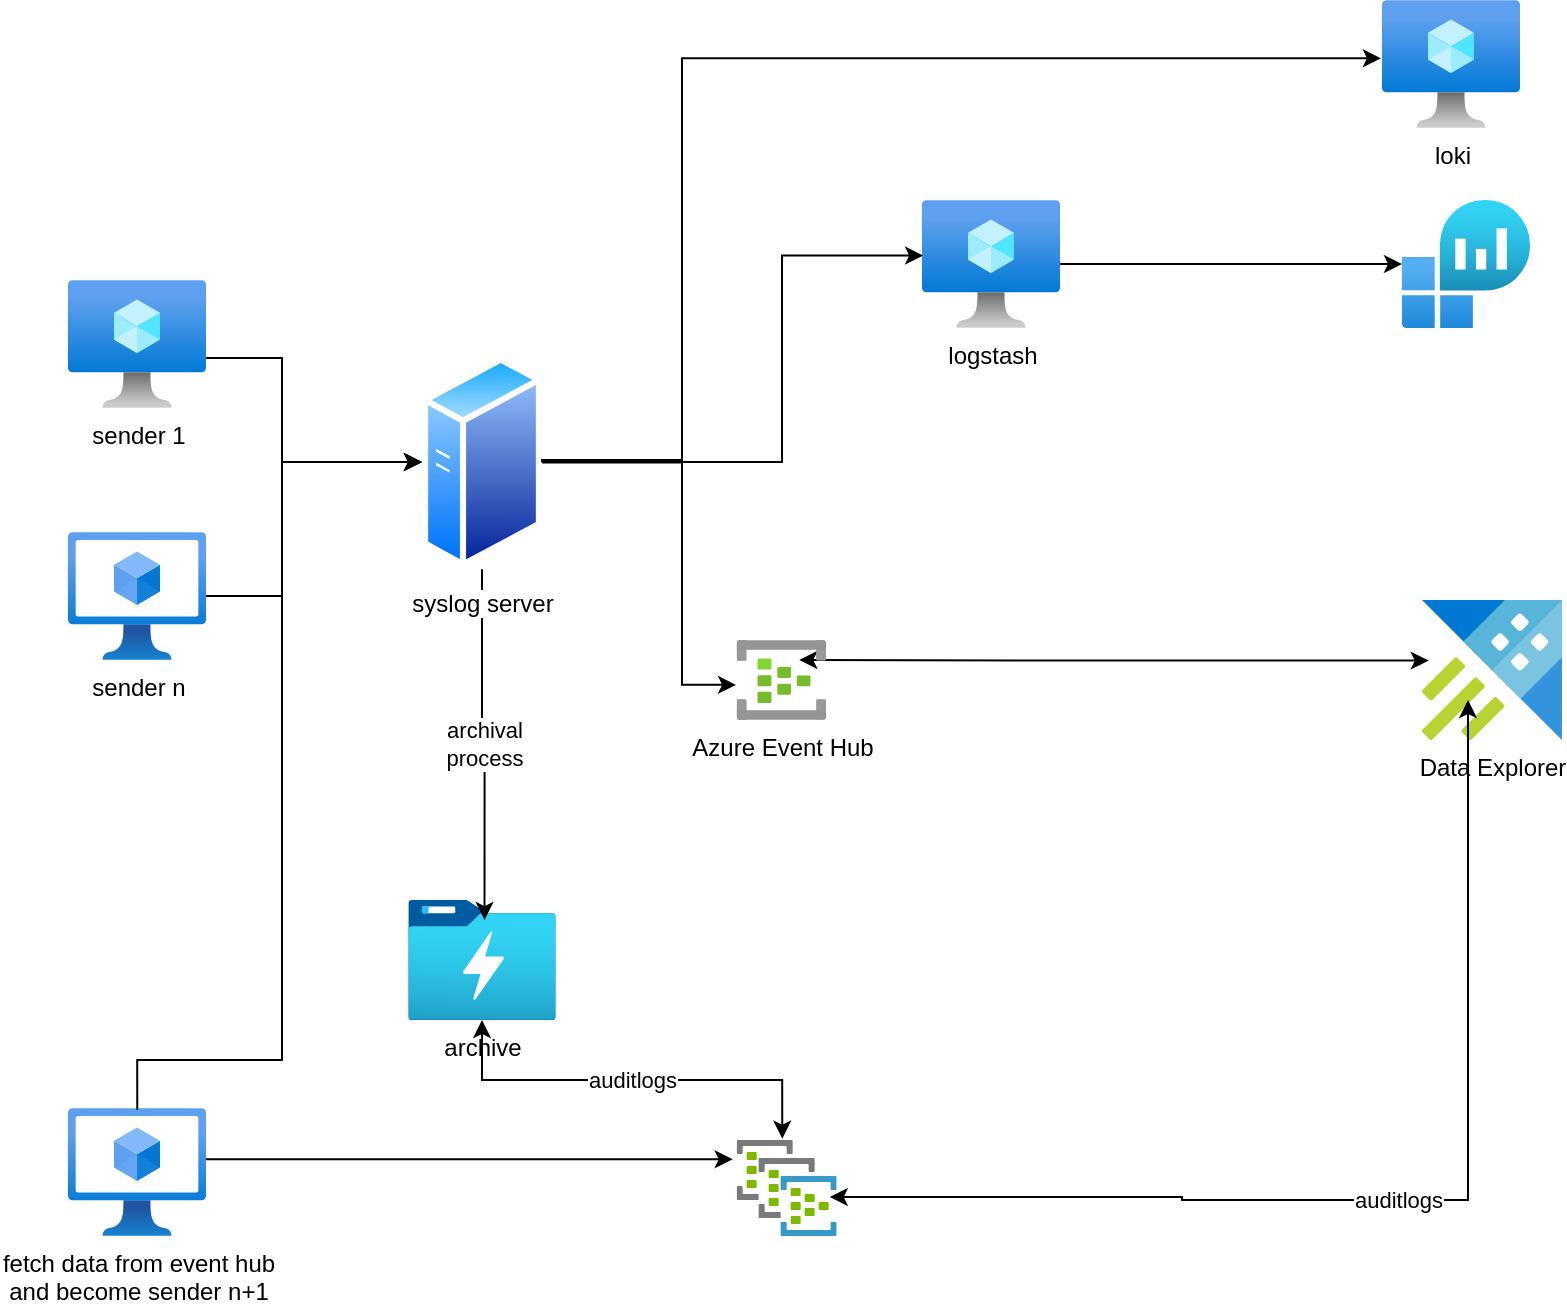 <mxfile version="24.0.7" type="github">
  <diagram name="Page-1" id="fgNhmYWxTgoFgjbpEaJn">
    <mxGraphModel dx="1541" dy="380" grid="1" gridSize="10" guides="1" tooltips="1" connect="1" arrows="1" fold="1" page="1" pageScale="1" pageWidth="850" pageHeight="1100" math="0" shadow="0">
      <root>
        <mxCell id="0" />
        <mxCell id="1" parent="0" />
        <mxCell id="UC-QqFg8PlQt4lu4hi_7-17" style="edgeStyle=orthogonalEdgeStyle;rounded=0;orthogonalLoop=1;jettySize=auto;html=1;" edge="1" parent="1" source="UC-QqFg8PlQt4lu4hi_7-19" target="UC-QqFg8PlQt4lu4hi_7-21">
          <mxGeometry relative="1" as="geometry">
            <mxPoint x="-385.79" y="337.5" as="sourcePoint" />
            <mxPoint x="-310" y="261" as="targetPoint" />
            <Array as="points">
              <mxPoint x="-350" y="328" />
              <mxPoint x="-350" y="261" />
            </Array>
          </mxGeometry>
        </mxCell>
        <mxCell id="6-R9wHDpV8bMZaaF5xa7-7" value="Data Explorer" style="image;sketch=0;aspect=fixed;html=1;points=[];align=center;fontSize=12;image=img/lib/mscae/Azure_Data_Explorer_Clusters.svg;" parent="1" vertex="1">
          <mxGeometry x="220" y="330" width="70" height="70" as="geometry" />
        </mxCell>
        <mxCell id="6-R9wHDpV8bMZaaF5xa7-14" value="" style="edgeStyle=orthogonalEdgeStyle;rounded=0;orthogonalLoop=1;jettySize=auto;html=1;exitX=0.048;exitY=0.433;exitDx=0;exitDy=0;entryX=0.701;entryY=0.25;entryDx=0;entryDy=0;entryPerimeter=0;exitPerimeter=0;endArrow=classic;endFill=1;startArrow=classic;startFill=1;" parent="1" source="6-R9wHDpV8bMZaaF5xa7-7" target="6-R9wHDpV8bMZaaF5xa7-25" edge="1">
          <mxGeometry relative="1" as="geometry">
            <mxPoint x="815" y="390" as="sourcePoint" />
            <mxPoint x="701.33" y="390" as="targetPoint" />
          </mxGeometry>
        </mxCell>
        <mxCell id="6-R9wHDpV8bMZaaF5xa7-19" style="edgeStyle=orthogonalEdgeStyle;rounded=0;orthogonalLoop=1;jettySize=auto;html=1;exitX=0.923;exitY=0.609;exitDx=0;exitDy=0;exitPerimeter=0;" parent="1" source="UC-QqFg8PlQt4lu4hi_7-13" target="UC-QqFg8PlQt4lu4hi_7-21" edge="1">
          <mxGeometry relative="1" as="geometry">
            <mxPoint x="-395.21" y="195.8" as="sourcePoint" />
            <mxPoint x="-310" y="261" as="targetPoint" />
            <Array as="points">
              <mxPoint x="-350" y="209" />
              <mxPoint x="-350" y="261" />
            </Array>
          </mxGeometry>
        </mxCell>
        <mxCell id="6-R9wHDpV8bMZaaF5xa7-21" value="" style="image;sketch=0;aspect=fixed;html=1;points=[];align=center;fontSize=12;image=img/lib/mscae/Dedicated_Event_Hub.svg;" parent="1" vertex="1">
          <mxGeometry x="-122.67" y="600" width="50" height="48" as="geometry" />
        </mxCell>
        <mxCell id="6-R9wHDpV8bMZaaF5xa7-25" value="Azure Event Hub" style="image;aspect=fixed;html=1;points=[];align=center;fontSize=12;image=img/lib/azure2/analytics/Event_Hubs.svg;" parent="1" vertex="1">
          <mxGeometry x="-122.67" y="350" width="44.67" height="40" as="geometry" />
        </mxCell>
        <mxCell id="UC-QqFg8PlQt4lu4hi_7-12" value="archive" style="image;aspect=fixed;html=1;points=[];align=center;fontSize=12;image=img/lib/azure2/storage/Data_Lake_Storage_Gen1.svg;" vertex="1" parent="1">
          <mxGeometry x="-286.92" y="480" width="73.84" height="60" as="geometry" />
        </mxCell>
        <mxCell id="UC-QqFg8PlQt4lu4hi_7-13" value="sender 1" style="image;aspect=fixed;html=1;points=[];align=center;fontSize=12;image=img/lib/azure2/compute/Virtual_Machine.svg;" vertex="1" parent="1">
          <mxGeometry x="-457" y="170" width="69" height="64" as="geometry" />
        </mxCell>
        <mxCell id="UC-QqFg8PlQt4lu4hi_7-18" style="edgeStyle=orthogonalEdgeStyle;rounded=0;orthogonalLoop=1;jettySize=auto;html=1;entryX=-0.007;entryY=0.561;entryDx=0;entryDy=0;entryPerimeter=0;" edge="1" parent="1" target="6-R9wHDpV8bMZaaF5xa7-25">
          <mxGeometry relative="1" as="geometry">
            <mxPoint x="-250.0" y="261.267" as="sourcePoint" />
            <mxPoint x="-128.682" y="349.98" as="targetPoint" />
            <Array as="points">
              <mxPoint x="-150" y="261" />
              <mxPoint x="-150" y="372" />
            </Array>
          </mxGeometry>
        </mxCell>
        <mxCell id="UC-QqFg8PlQt4lu4hi_7-19" value="sender n" style="image;aspect=fixed;html=1;points=[];align=center;fontSize=12;image=img/lib/azure2/compute/Virtual_Machines_Classic.svg;" vertex="1" parent="1">
          <mxGeometry x="-457" y="296" width="69" height="64" as="geometry" />
        </mxCell>
        <mxCell id="UC-QqFg8PlQt4lu4hi_7-20" value="archival&lt;div&gt;process&lt;/div&gt;" style="edgeStyle=orthogonalEdgeStyle;rounded=0;orthogonalLoop=1;jettySize=auto;html=1;entryX=0.517;entryY=0.167;entryDx=0;entryDy=0;entryPerimeter=0;" edge="1" parent="1" source="UC-QqFg8PlQt4lu4hi_7-21" target="UC-QqFg8PlQt4lu4hi_7-12">
          <mxGeometry relative="1" as="geometry">
            <mxPoint x="-262" y="309" as="sourcePoint" />
          </mxGeometry>
        </mxCell>
        <mxCell id="UC-QqFg8PlQt4lu4hi_7-21" value="syslog server" style="image;aspect=fixed;perimeter=ellipsePerimeter;html=1;align=center;shadow=0;dashed=0;spacingTop=3;image=img/lib/active_directory/generic_server.svg;" vertex="1" parent="1">
          <mxGeometry x="-280" y="207.43" width="60" height="107.14" as="geometry" />
        </mxCell>
        <mxCell id="UC-QqFg8PlQt4lu4hi_7-23" value="&lt;div&gt;fetch data from event hub&lt;/div&gt;&lt;div&gt;and become sender n+1&lt;/div&gt;" style="image;aspect=fixed;html=1;points=[];align=center;fontSize=12;image=img/lib/azure2/compute/Virtual_Machines_Classic.svg;" vertex="1" parent="1">
          <mxGeometry x="-457" y="584" width="69" height="64" as="geometry" />
        </mxCell>
        <mxCell id="UC-QqFg8PlQt4lu4hi_7-24" value="" style="edgeStyle=orthogonalEdgeStyle;rounded=0;orthogonalLoop=1;jettySize=auto;html=1;exitX=-0.04;exitY=0.201;exitDx=0;exitDy=0;exitPerimeter=0;endArrow=none;endFill=0;startArrow=classic;startFill=1;" edge="1" parent="1" source="6-R9wHDpV8bMZaaF5xa7-21" target="UC-QqFg8PlQt4lu4hi_7-23">
          <mxGeometry relative="1" as="geometry">
            <mxPoint x="233" y="370" as="sourcePoint" />
            <mxPoint x="-79" y="370" as="targetPoint" />
            <Array as="points">
              <mxPoint x="-330" y="610" />
              <mxPoint x="-330" y="610" />
            </Array>
          </mxGeometry>
        </mxCell>
        <mxCell id="UC-QqFg8PlQt4lu4hi_7-25" value="auditlogs" style="edgeStyle=orthogonalEdgeStyle;rounded=0;orthogonalLoop=1;jettySize=auto;html=1;exitX=0.048;exitY=0.433;exitDx=0;exitDy=0;entryX=0.931;entryY=0.593;entryDx=0;entryDy=0;entryPerimeter=0;exitPerimeter=0;endArrow=classic;endFill=1;startArrow=classic;startFill=1;" edge="1" parent="1" target="6-R9wHDpV8bMZaaF5xa7-21">
          <mxGeometry relative="1" as="geometry">
            <mxPoint x="243" y="380" as="sourcePoint" />
            <mxPoint x="-69" y="380" as="targetPoint" />
            <Array as="points">
              <mxPoint x="243" y="630" />
              <mxPoint x="100" y="630" />
              <mxPoint x="100" y="629" />
            </Array>
          </mxGeometry>
        </mxCell>
        <mxCell id="UC-QqFg8PlQt4lu4hi_7-26" value="auditlogs" style="edgeStyle=orthogonalEdgeStyle;rounded=0;orthogonalLoop=1;jettySize=auto;html=1;exitX=0.456;exitY=-0.014;exitDx=0;exitDy=0;exitPerimeter=0;endArrow=classic;endFill=1;startArrow=classic;startFill=1;" edge="1" parent="1" source="6-R9wHDpV8bMZaaF5xa7-21" target="UC-QqFg8PlQt4lu4hi_7-12">
          <mxGeometry relative="1" as="geometry">
            <mxPoint x="253" y="390" as="sourcePoint" />
            <mxPoint x="-59" y="390" as="targetPoint" />
          </mxGeometry>
        </mxCell>
        <mxCell id="UC-QqFg8PlQt4lu4hi_7-27" style="edgeStyle=orthogonalEdgeStyle;rounded=0;orthogonalLoop=1;jettySize=auto;html=1;exitX=0.502;exitY=0.014;exitDx=0;exitDy=0;exitPerimeter=0;entryX=0;entryY=0.5;entryDx=0;entryDy=0;" edge="1" parent="1" source="UC-QqFg8PlQt4lu4hi_7-23" target="UC-QqFg8PlQt4lu4hi_7-21">
          <mxGeometry relative="1" as="geometry">
            <mxPoint x="-378" y="338" as="sourcePoint" />
            <mxPoint x="-290" y="271" as="targetPoint" />
            <Array as="points">
              <mxPoint x="-422" y="560" />
              <mxPoint x="-350" y="560" />
              <mxPoint x="-350" y="261" />
            </Array>
          </mxGeometry>
        </mxCell>
        <mxCell id="UC-QqFg8PlQt4lu4hi_7-28" value="" style="image;aspect=fixed;html=1;points=[];align=center;fontSize=12;image=img/lib/azure2/analytics/Log_Analytics_Workspaces.svg;" vertex="1" parent="1">
          <mxGeometry x="210" y="130" width="64" height="64" as="geometry" />
        </mxCell>
        <mxCell id="UC-QqFg8PlQt4lu4hi_7-31" value="" style="edgeStyle=orthogonalEdgeStyle;rounded=0;orthogonalLoop=1;jettySize=auto;html=1;" edge="1" parent="1" source="UC-QqFg8PlQt4lu4hi_7-29" target="UC-QqFg8PlQt4lu4hi_7-28">
          <mxGeometry relative="1" as="geometry">
            <mxPoint x="4.5" y="274" as="targetPoint" />
          </mxGeometry>
        </mxCell>
        <mxCell id="UC-QqFg8PlQt4lu4hi_7-29" value="logstash" style="image;aspect=fixed;html=1;points=[];align=center;fontSize=12;image=img/lib/azure2/compute/Virtual_Machine.svg;" vertex="1" parent="1">
          <mxGeometry x="-30" y="130" width="69" height="64" as="geometry" />
        </mxCell>
        <mxCell id="UC-QqFg8PlQt4lu4hi_7-32" value="" style="edgeStyle=orthogonalEdgeStyle;rounded=0;orthogonalLoop=1;jettySize=auto;html=1;entryX=0.008;entryY=0.434;entryDx=0;entryDy=0;entryPerimeter=0;" edge="1" parent="1" source="UC-QqFg8PlQt4lu4hi_7-21" target="UC-QqFg8PlQt4lu4hi_7-29">
          <mxGeometry relative="1" as="geometry">
            <mxPoint x="49" y="172" as="sourcePoint" />
            <mxPoint x="220" y="172" as="targetPoint" />
            <Array as="points">
              <mxPoint x="-100" y="261" />
              <mxPoint x="-100" y="158" />
            </Array>
          </mxGeometry>
        </mxCell>
        <mxCell id="UC-QqFg8PlQt4lu4hi_7-33" value="loki" style="image;aspect=fixed;html=1;points=[];align=center;fontSize=12;image=img/lib/azure2/compute/Virtual_Machine.svg;" vertex="1" parent="1">
          <mxGeometry x="200" y="30" width="69" height="64" as="geometry" />
        </mxCell>
        <mxCell id="UC-QqFg8PlQt4lu4hi_7-34" value="" style="edgeStyle=orthogonalEdgeStyle;rounded=0;orthogonalLoop=1;jettySize=auto;html=1;entryX=-0.008;entryY=0.455;entryDx=0;entryDy=0;entryPerimeter=0;exitX=1;exitY=0.5;exitDx=0;exitDy=0;" edge="1" parent="1" source="UC-QqFg8PlQt4lu4hi_7-21" target="UC-QqFg8PlQt4lu4hi_7-33">
          <mxGeometry relative="1" as="geometry">
            <mxPoint x="-212" y="250" as="sourcePoint" />
            <mxPoint x="-19" y="168" as="targetPoint" />
            <Array as="points">
              <mxPoint x="-220" y="260" />
              <mxPoint x="-150" y="260" />
              <mxPoint x="-150" y="59" />
            </Array>
          </mxGeometry>
        </mxCell>
      </root>
    </mxGraphModel>
  </diagram>
</mxfile>
